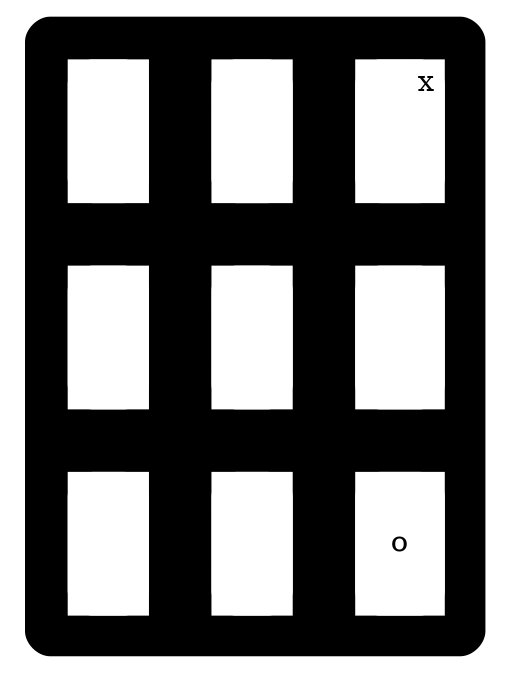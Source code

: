 digraph super_morpion {
  node [shape=none];
  a0 [label=<
  <TABLE border="0" cellspacing="10" cellpadding="10" style="rounded" bgcolor="black">
    <TR>
      <TD><TABLE border="0" cellspacing="0" cellpadding="4" style="rounded" bgcolor="white">
  <TR>
<TD bgcolor="white"> </TD>
<TD bgcolor="white"> </TD>
<TD bgcolor="white"> </TD>
  </TR>
  <TR>
<TD bgcolor="white"> </TD>
<TD bgcolor="white"> </TD>
<TD bgcolor="white"> </TD>
  </TR>
  <TR>
<TD bgcolor="white"> </TD>
<TD bgcolor="white"> </TD>
<TD bgcolor="white"> </TD>
  </TR>
</TABLE>
</TD>
      <TD><TABLE border="0" cellspacing="0" cellpadding="4" style="rounded" bgcolor="white">
  <TR>
<TD bgcolor="white"> </TD>
<TD bgcolor="white"> </TD>
<TD bgcolor="white"> </TD>
  </TR>
  <TR>
<TD bgcolor="white"> </TD>
<TD bgcolor="white"> </TD>
<TD bgcolor="white"> </TD>
  </TR>
  <TR>
<TD bgcolor="white"> </TD>
<TD bgcolor="white"> </TD>
<TD bgcolor="white"> </TD>
  </TR>
</TABLE>
</TD>
      <TD><TABLE border="0" cellspacing="0" cellpadding="4" style="rounded" bgcolor="white">
  <TR>
<TD bgcolor="white"> </TD>
<TD bgcolor="white"> </TD>
<TD bgcolor="white">x</TD>
  </TR>
  <TR>
<TD bgcolor="white"> </TD>
<TD bgcolor="white"> </TD>
<TD bgcolor="white"> </TD>
  </TR>
  <TR>
<TD bgcolor="white"> </TD>
<TD bgcolor="white"> </TD>
<TD bgcolor="white"> </TD>
  </TR>
</TABLE>
</TD>
    </TR>
    <TR>
      <TD><TABLE border="0" cellspacing="0" cellpadding="4" style="rounded" bgcolor="white">
  <TR>
<TD bgcolor="white"> </TD>
<TD bgcolor="white"> </TD>
<TD bgcolor="white"> </TD>
  </TR>
  <TR>
<TD bgcolor="white"> </TD>
<TD bgcolor="white"> </TD>
<TD bgcolor="white"> </TD>
  </TR>
  <TR>
<TD bgcolor="white"> </TD>
<TD bgcolor="white"> </TD>
<TD bgcolor="white"> </TD>
  </TR>
</TABLE>
</TD>
      <TD><TABLE border="0" cellspacing="0" cellpadding="4" style="rounded" bgcolor="white">
  <TR>
<TD bgcolor="white"> </TD>
<TD bgcolor="white"> </TD>
<TD bgcolor="white"> </TD>
  </TR>
  <TR>
<TD bgcolor="white"> </TD>
<TD bgcolor="white"> </TD>
<TD bgcolor="white"> </TD>
  </TR>
  <TR>
<TD bgcolor="white"> </TD>
<TD bgcolor="white"> </TD>
<TD bgcolor="white"> </TD>
  </TR>
</TABLE>
</TD>
      <TD><TABLE border="0" cellspacing="0" cellpadding="4" style="rounded" bgcolor="white">
  <TR>
<TD bgcolor="white"> </TD>
<TD bgcolor="white"> </TD>
<TD bgcolor="white"> </TD>
  </TR>
  <TR>
<TD bgcolor="white"> </TD>
<TD bgcolor="white"> </TD>
<TD bgcolor="white"> </TD>
  </TR>
  <TR>
<TD bgcolor="white"> </TD>
<TD bgcolor="white"> </TD>
<TD bgcolor="white"> </TD>
  </TR>
</TABLE>
</TD>
    </TR>
    <TR>
      <TD><TABLE border="0" cellspacing="0" cellpadding="4" style="rounded" bgcolor="white">
  <TR>
<TD bgcolor="white"> </TD>
<TD bgcolor="white"> </TD>
<TD bgcolor="white"> </TD>
  </TR>
  <TR>
<TD bgcolor="white"> </TD>
<TD bgcolor="white"> </TD>
<TD bgcolor="white"> </TD>
  </TR>
  <TR>
<TD bgcolor="white"> </TD>
<TD bgcolor="white"> </TD>
<TD bgcolor="white"> </TD>
  </TR>
</TABLE>
</TD>
      <TD><TABLE border="0" cellspacing="0" cellpadding="4" style="rounded" bgcolor="white">
  <TR>
<TD bgcolor="white"> </TD>
<TD bgcolor="white"> </TD>
<TD bgcolor="white"> </TD>
  </TR>
  <TR>
<TD bgcolor="white"> </TD>
<TD bgcolor="white"> </TD>
<TD bgcolor="white"> </TD>
  </TR>
  <TR>
<TD bgcolor="white"> </TD>
<TD bgcolor="white"> </TD>
<TD bgcolor="white"> </TD>
  </TR>
</TABLE>
</TD>
      <TD><TABLE border="0" cellspacing="0" cellpadding="4" style="rounded" bgcolor="white">
  <TR>
<TD bgcolor="white"> </TD>
<TD bgcolor="white"> </TD>
<TD bgcolor="white"> </TD>
  </TR>
  <TR>
<TD bgcolor="white"> </TD>
<TD bgcolor="white">o</TD>
<TD bgcolor="white"> </TD>
  </TR>
  <TR>
<TD bgcolor="white"> </TD>
<TD bgcolor="white"> </TD>
<TD bgcolor="white"> </TD>
  </TR>
</TABLE>
</TD>
    </TR>
  </TABLE>
  >];
}

